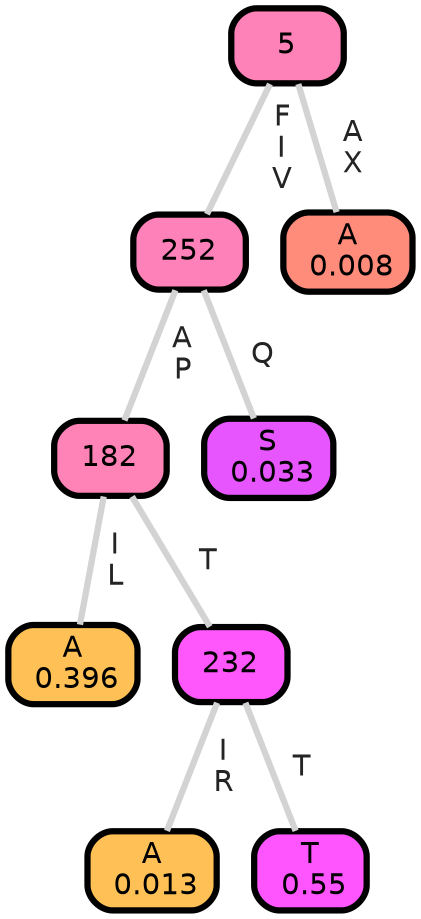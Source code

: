 graph Tree {
node [shape=box, style="filled, rounded",color="black",penwidth="3",fontcolor="black",                 fontname=helvetica] ;
graph [ranksep="0 equally", splines=straight,                 bgcolor=transparent, dpi=200] ;
edge [fontname=helvetica, fontweight=bold,fontcolor=grey14,color=lightgray] ;
0 [label="A
 0.396", fillcolor="#ffc155"] ;
1 [label="182", fillcolor="#ff83b6"] ;
2 [label="A
 0.013", fillcolor="#ffc155"] ;
3 [label="232", fillcolor="#ff57fb"] ;
4 [label="T
 0.55", fillcolor="#ff55ff"] ;
5 [label="252", fillcolor="#fe81b9"] ;
6 [label="S
 0.033", fillcolor="#e755ff"] ;
7 [label="5", fillcolor="#fe81b8"] ;
8 [label="A
 0.008", fillcolor="#ff8b7a"] ;
1 -- 0 [label=" I\n L",penwidth=3] ;
1 -- 3 [label=" T",penwidth=3] ;
3 -- 2 [label=" I\n R",penwidth=3] ;
3 -- 4 [label=" T",penwidth=3] ;
5 -- 1 [label=" A\n P",penwidth=3] ;
5 -- 6 [label=" Q",penwidth=3] ;
7 -- 5 [label=" F\n I\n V",penwidth=3] ;
7 -- 8 [label=" A\n X",penwidth=3] ;
{rank = same;}}
